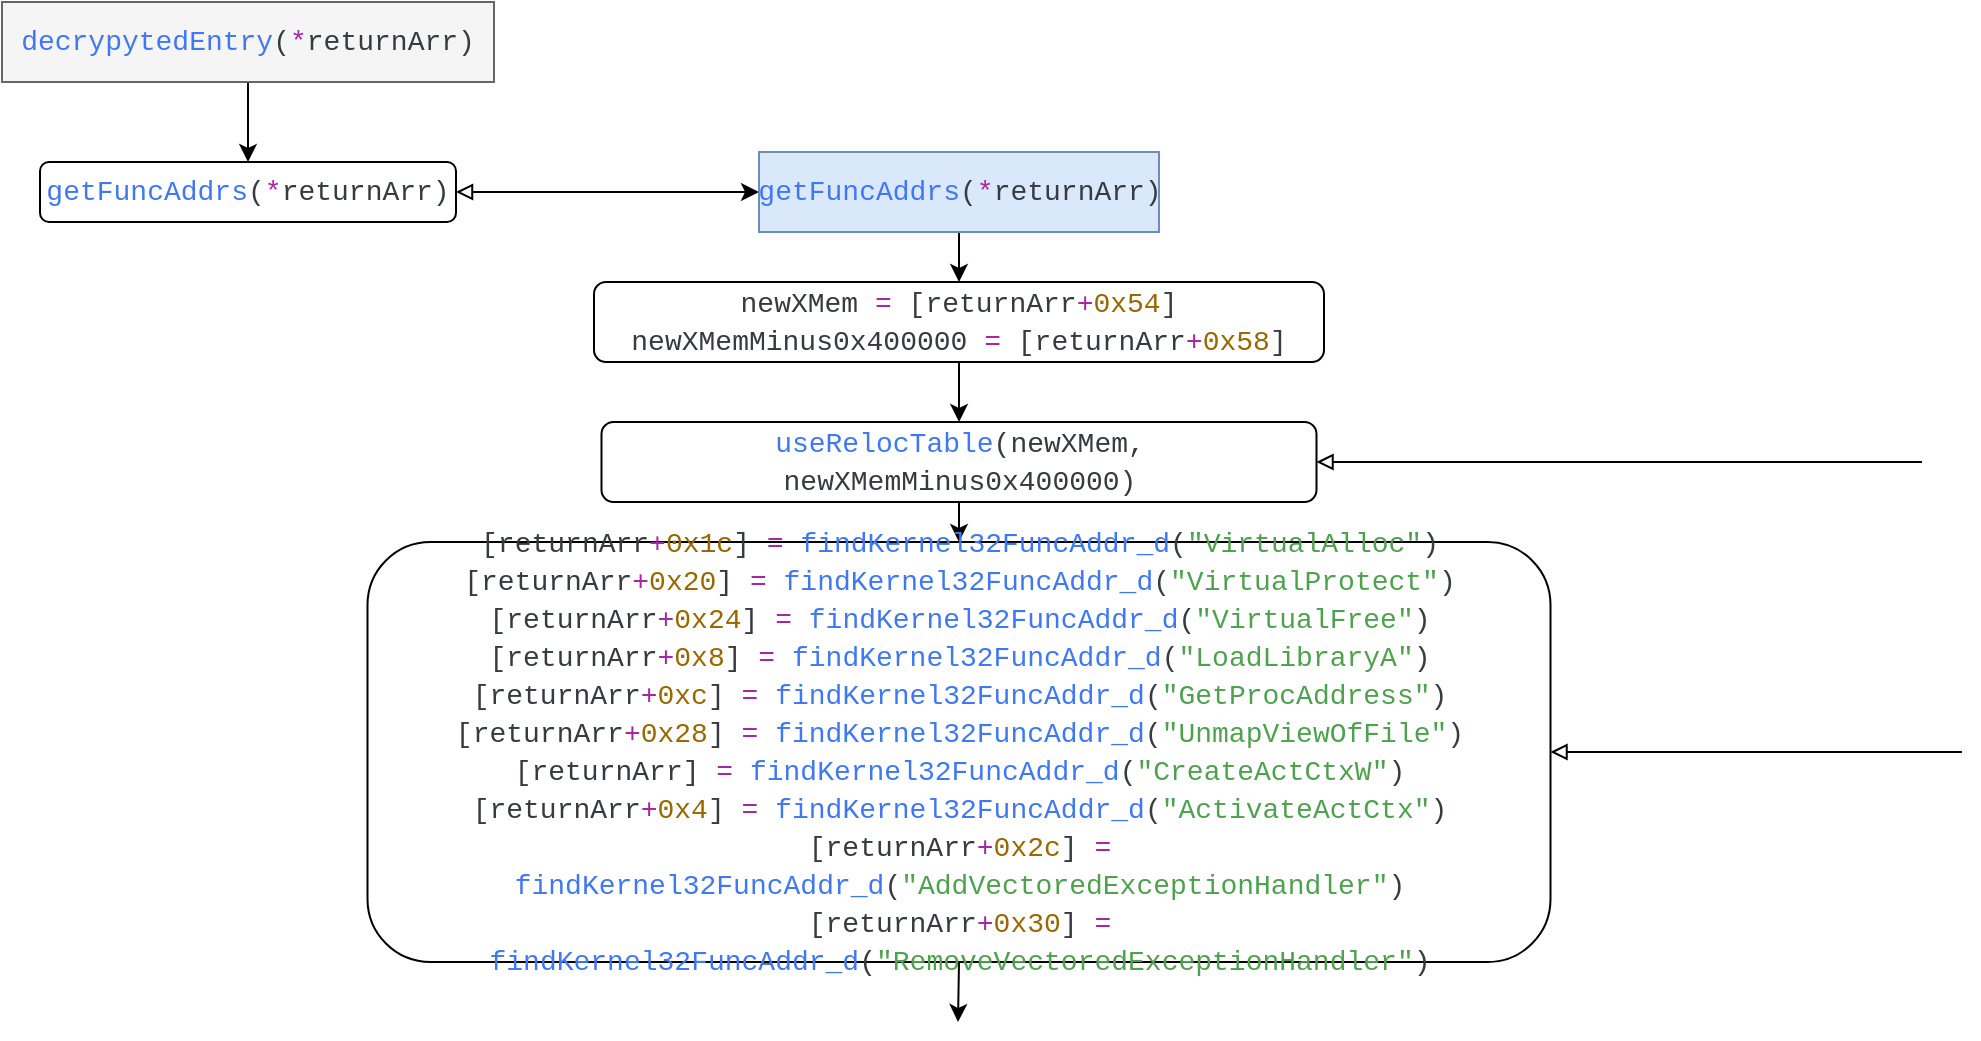 <mxfile version="22.1.7" type="onedrive">
  <diagram name="Page-1" id="AuytKJoPVcEYYgkYA83Z">
    <mxGraphModel grid="1" page="1" gridSize="10" guides="1" tooltips="1" connect="1" arrows="1" fold="1" pageScale="1" pageWidth="827" pageHeight="1169" math="0" shadow="0">
      <root>
        <mxCell id="0" />
        <mxCell id="1" parent="0" />
        <mxCell id="uaomao8XPvbiqf_VP6SC-1" style="edgeStyle=orthogonalEdgeStyle;rounded=0;orthogonalLoop=1;jettySize=auto;html=1;exitX=0.5;exitY=1;exitDx=0;exitDy=0;" edge="1" parent="1" source="uaomao8XPvbiqf_VP6SC-2" target="uaomao8XPvbiqf_VP6SC-4">
          <mxGeometry relative="1" as="geometry">
            <mxPoint x="253.143" y="400" as="targetPoint" />
          </mxGeometry>
        </mxCell>
        <mxCell id="uaomao8XPvbiqf_VP6SC-2" value="&lt;div style=&quot;color: rgb(56, 58, 66); font-family: Consolas, &amp;quot;Courier New&amp;quot;, monospace; font-size: 14px; line-height: 19px;&quot;&gt;&lt;div style=&quot;&quot;&gt;&lt;span style=&quot;color: rgb(64, 120, 242);&quot;&gt;decrypytedEntry&lt;/span&gt;(&lt;span style=&quot;color: rgb(166, 38, 164);&quot;&gt;*&lt;/span&gt;returnArr)&lt;br&gt;&lt;/div&gt;&lt;/div&gt;" style="rounded=0;whiteSpace=wrap;html=1;fillColor=#f5f5f5;strokeColor=#666666;fontColor=#333333;" vertex="1" parent="1">
          <mxGeometry x="130" y="290" width="246" height="40" as="geometry" />
        </mxCell>
        <mxCell id="uaomao8XPvbiqf_VP6SC-3" style="edgeStyle=orthogonalEdgeStyle;rounded=0;orthogonalLoop=1;jettySize=auto;html=1;exitX=1;exitY=0.5;exitDx=0;exitDy=0;entryX=0;entryY=0.5;entryDx=0;entryDy=0;startArrow=block;startFill=0;" edge="1" parent="1" source="uaomao8XPvbiqf_VP6SC-4" target="uaomao8XPvbiqf_VP6SC-6">
          <mxGeometry relative="1" as="geometry" />
        </mxCell>
        <mxCell id="uaomao8XPvbiqf_VP6SC-4" value="&lt;div style=&quot;color: rgb(56, 58, 66); font-family: Consolas, &amp;quot;Courier New&amp;quot;, monospace; font-size: 14px; line-height: 19px;&quot;&gt;&lt;div style=&quot;&quot;&gt;&lt;span style=&quot;color: rgb(64, 120, 242);&quot;&gt;getFuncAddrs&lt;/span&gt;(&lt;span style=&quot;color: rgb(166, 38, 164);&quot;&gt;*&lt;/span&gt;returnArr)&lt;/div&gt;&lt;/div&gt;" style="rounded=1;whiteSpace=wrap;html=1;" vertex="1" parent="1">
          <mxGeometry x="149" y="370" width="208" height="30" as="geometry" />
        </mxCell>
        <mxCell id="uaomao8XPvbiqf_VP6SC-5" style="edgeStyle=orthogonalEdgeStyle;rounded=0;orthogonalLoop=1;jettySize=auto;html=1;exitX=0.5;exitY=1;exitDx=0;exitDy=0;" edge="1" parent="1" source="uaomao8XPvbiqf_VP6SC-6" target="uaomao8XPvbiqf_VP6SC-8">
          <mxGeometry relative="1" as="geometry">
            <mxPoint x="506" y="470" as="targetPoint" />
          </mxGeometry>
        </mxCell>
        <mxCell id="uaomao8XPvbiqf_VP6SC-6" value="&lt;div style=&quot;color: rgb(56, 58, 66); font-family: Consolas, &amp;quot;Courier New&amp;quot;, monospace; font-size: 14px; line-height: 19px;&quot;&gt;&lt;div style=&quot;background-color: rgb(250, 250, 250);&quot;&gt;&lt;/div&gt;&lt;div style=&quot;&quot;&gt;&lt;span style=&quot;color: rgb(64, 120, 242);&quot;&gt;getFuncAddrs&lt;/span&gt;(&lt;span style=&quot;color: rgb(166, 38, 164);&quot;&gt;*&lt;/span&gt;returnArr)&lt;/div&gt;&lt;/div&gt;" style="rounded=0;whiteSpace=wrap;html=1;fillColor=#dae8fc;strokeColor=#6c8ebf;" vertex="1" parent="1">
          <mxGeometry x="508.5" y="365" width="200" height="40" as="geometry" />
        </mxCell>
        <mxCell id="uaomao8XPvbiqf_VP6SC-7" style="edgeStyle=orthogonalEdgeStyle;rounded=0;orthogonalLoop=1;jettySize=auto;html=1;" edge="1" parent="1" source="uaomao8XPvbiqf_VP6SC-8" target="uaomao8XPvbiqf_VP6SC-11">
          <mxGeometry relative="1" as="geometry">
            <mxPoint x="608.5" y="550" as="targetPoint" />
          </mxGeometry>
        </mxCell>
        <mxCell id="uaomao8XPvbiqf_VP6SC-8" value="&lt;div style=&quot;color: rgb(56, 58, 66); font-family: Consolas, &amp;quot;Courier New&amp;quot;, monospace; font-size: 14px; line-height: 19px;&quot;&gt;&lt;div style=&quot;background-color: rgb(250, 250, 250);&quot;&gt;&lt;/div&gt;&lt;div style=&quot;&quot;&gt;newXMem &lt;span style=&quot;color: rgb(166, 38, 164);&quot;&gt;=&lt;/span&gt; [returnArr&lt;span style=&quot;color: rgb(166, 38, 164);&quot;&gt;+&lt;/span&gt;&lt;span style=&quot;color: rgb(152, 104, 1);&quot;&gt;0x54&lt;/span&gt;]&lt;br&gt;&lt;/div&gt;&lt;div style=&quot;&quot;&gt;newXMemMinus0x400000 &lt;span style=&quot;color: #a626a4;&quot;&gt;=&lt;/span&gt; [returnArr&lt;span style=&quot;color: #a626a4;&quot;&gt;+&lt;/span&gt;&lt;span style=&quot;color: #986801;&quot;&gt;0x58&lt;/span&gt;]&lt;/div&gt;&lt;/div&gt;" style="rounded=1;whiteSpace=wrap;html=1;" vertex="1" parent="1">
          <mxGeometry x="426" y="430" width="365" height="40" as="geometry" />
        </mxCell>
        <mxCell id="uaomao8XPvbiqf_VP6SC-9" style="edgeStyle=orthogonalEdgeStyle;rounded=0;orthogonalLoop=1;jettySize=auto;html=1;exitX=1;exitY=0.5;exitDx=0;exitDy=0;startArrow=block;startFill=0;entryX=0;entryY=0.5;entryDx=0;entryDy=0;endArrow=none;endFill=0;" edge="1" parent="1" source="uaomao8XPvbiqf_VP6SC-11">
          <mxGeometry relative="1" as="geometry">
            <mxPoint x="1090" y="520" as="targetPoint" />
          </mxGeometry>
        </mxCell>
        <mxCell id="uaomao8XPvbiqf_VP6SC-10" style="edgeStyle=orthogonalEdgeStyle;rounded=0;orthogonalLoop=1;jettySize=auto;html=1;exitX=0.5;exitY=1;exitDx=0;exitDy=0;" edge="1" parent="1" source="uaomao8XPvbiqf_VP6SC-11" target="uaomao8XPvbiqf_VP6SC-14">
          <mxGeometry relative="1" as="geometry">
            <mxPoint x="608.588" y="590" as="targetPoint" />
          </mxGeometry>
        </mxCell>
        <mxCell id="uaomao8XPvbiqf_VP6SC-11" value="&lt;div style=&quot;color: rgb(56, 58, 66); font-family: Consolas, &amp;quot;Courier New&amp;quot;, monospace; font-size: 14px; line-height: 19px;&quot;&gt;&lt;div style=&quot;background-color: rgb(250, 250, 250);&quot;&gt;&lt;/div&gt;&lt;div style=&quot;line-height: 19px;&quot;&gt;&lt;div style=&quot;background-color: rgb(250, 250, 250);&quot;&gt;&lt;/div&gt;&lt;div style=&quot;&quot;&gt;&lt;span style=&quot;color: rgb(64, 120, 242);&quot;&gt;useRelocTable&lt;/span&gt;(newXMem, newXMemMinus0x400000)&lt;/div&gt;&lt;/div&gt;&lt;/div&gt;" style="rounded=1;whiteSpace=wrap;html=1;" vertex="1" parent="1">
          <mxGeometry x="429.75" y="500" width="357.5" height="40" as="geometry" />
        </mxCell>
        <mxCell id="uaomao8XPvbiqf_VP6SC-12" style="edgeStyle=orthogonalEdgeStyle;rounded=0;orthogonalLoop=1;jettySize=auto;html=1;exitX=1;exitY=0.5;exitDx=0;exitDy=0;startArrow=block;startFill=0;endArrow=none;endFill=0;" edge="1" parent="1" source="uaomao8XPvbiqf_VP6SC-14">
          <mxGeometry relative="1" as="geometry">
            <mxPoint x="1110" y="665" as="targetPoint" />
          </mxGeometry>
        </mxCell>
        <mxCell id="uaomao8XPvbiqf_VP6SC-13" style="edgeStyle=orthogonalEdgeStyle;rounded=0;orthogonalLoop=1;jettySize=auto;html=1;exitX=0.5;exitY=1;exitDx=0;exitDy=0;" edge="1" parent="1" source="uaomao8XPvbiqf_VP6SC-14">
          <mxGeometry relative="1" as="geometry">
            <mxPoint x="608" y="800" as="targetPoint" />
          </mxGeometry>
        </mxCell>
        <mxCell id="uaomao8XPvbiqf_VP6SC-14" value="&lt;div style=&quot;color: rgb(56, 58, 66); font-family: Consolas, &amp;quot;Courier New&amp;quot;, monospace; font-size: 14px; line-height: 19px;&quot;&gt;&lt;div style=&quot;&quot;&gt;&lt;span style=&quot;background-color: initial;&quot;&gt;[returnArr&lt;/span&gt;&lt;span style=&quot;background-color: initial; color: rgb(166, 38, 164);&quot;&gt;+&lt;/span&gt;&lt;span style=&quot;background-color: initial; color: rgb(152, 104, 1);&quot;&gt;0x1c&lt;/span&gt;&lt;span style=&quot;background-color: initial;&quot;&gt;] &lt;/span&gt;&lt;span style=&quot;background-color: initial; color: rgb(166, 38, 164);&quot;&gt;=&lt;/span&gt;&lt;span style=&quot;background-color: initial;&quot;&gt; &lt;/span&gt;&lt;span style=&quot;background-color: initial; color: rgb(64, 120, 242);&quot;&gt;findKernel32FuncAddr_d&lt;/span&gt;&lt;span style=&quot;background-color: initial;&quot;&gt;(&lt;/span&gt;&lt;span style=&quot;background-color: initial; color: rgb(80, 161, 79);&quot;&gt;&quot;VirtualAlloc&quot;&lt;/span&gt;&lt;span style=&quot;background-color: initial;&quot;&gt;)&lt;/span&gt;&lt;br&gt;&lt;/div&gt;&lt;div style=&quot;&quot;&gt;[returnArr&lt;span style=&quot;color: #a626a4;&quot;&gt;+&lt;/span&gt;&lt;span style=&quot;color: #986801;&quot;&gt;0x20&lt;/span&gt;] &lt;span style=&quot;color: #a626a4;&quot;&gt;=&lt;/span&gt; &lt;span style=&quot;color: #4078f2;&quot;&gt;findKernel32FuncAddr_d&lt;/span&gt;(&lt;span style=&quot;color: #50a14f;&quot;&gt;&quot;VirtualProtect&quot;&lt;/span&gt;)&lt;/div&gt;&lt;div style=&quot;&quot;&gt;[returnArr&lt;span style=&quot;color: #a626a4;&quot;&gt;+&lt;/span&gt;&lt;span style=&quot;color: #986801;&quot;&gt;0x24&lt;/span&gt;] &lt;span style=&quot;color: #a626a4;&quot;&gt;=&lt;/span&gt; &lt;span style=&quot;color: #4078f2;&quot;&gt;findKernel32FuncAddr_d&lt;/span&gt;(&lt;span style=&quot;color: #50a14f;&quot;&gt;&quot;VirtualFree&quot;&lt;/span&gt;)&lt;/div&gt;&lt;div style=&quot;&quot;&gt;[returnArr&lt;span style=&quot;color: #a626a4;&quot;&gt;+&lt;/span&gt;&lt;span style=&quot;color: #986801;&quot;&gt;0x8&lt;/span&gt;] &lt;span style=&quot;color: #a626a4;&quot;&gt;=&lt;/span&gt; &lt;span style=&quot;color: #4078f2;&quot;&gt;findKernel32FuncAddr_d&lt;/span&gt;(&lt;span style=&quot;color: #50a14f;&quot;&gt;&quot;LoadLibraryA&quot;&lt;/span&gt;)&lt;/div&gt;&lt;div style=&quot;&quot;&gt;[returnArr&lt;span style=&quot;color: #a626a4;&quot;&gt;+&lt;/span&gt;&lt;span style=&quot;color: #986801;&quot;&gt;0xc&lt;/span&gt;] &lt;span style=&quot;color: #a626a4;&quot;&gt;=&lt;/span&gt; &lt;span style=&quot;color: #4078f2;&quot;&gt;findKernel32FuncAddr_d&lt;/span&gt;(&lt;span style=&quot;color: #50a14f;&quot;&gt;&quot;GetProcAddress&quot;&lt;/span&gt;)&lt;/div&gt;&lt;div style=&quot;&quot;&gt;[returnArr&lt;span style=&quot;color: #a626a4;&quot;&gt;+&lt;/span&gt;&lt;span style=&quot;color: #986801;&quot;&gt;0x28&lt;/span&gt;] &lt;span style=&quot;color: #a626a4;&quot;&gt;=&lt;/span&gt; &lt;span style=&quot;color: #4078f2;&quot;&gt;findKernel32FuncAddr_d&lt;/span&gt;(&lt;span style=&quot;color: #50a14f;&quot;&gt;&quot;UnmapViewOfFile&quot;&lt;/span&gt;)&lt;/div&gt;&lt;div style=&quot;&quot;&gt;[returnArr] &lt;span style=&quot;color: #a626a4;&quot;&gt;=&lt;/span&gt; &lt;span style=&quot;color: #4078f2;&quot;&gt;findKernel32FuncAddr_d&lt;/span&gt;(&lt;span style=&quot;color: #50a14f;&quot;&gt;&quot;CreateActCtxW&quot;&lt;/span&gt;)&lt;/div&gt;&lt;div style=&quot;&quot;&gt;[returnArr&lt;span style=&quot;color: #a626a4;&quot;&gt;+&lt;/span&gt;&lt;span style=&quot;color: #986801;&quot;&gt;0x4&lt;/span&gt;] &lt;span style=&quot;color: #a626a4;&quot;&gt;=&lt;/span&gt; &lt;span style=&quot;color: #4078f2;&quot;&gt;findKernel32FuncAddr_d&lt;/span&gt;(&lt;span style=&quot;color: #50a14f;&quot;&gt;&quot;ActivateActCtx&quot;&lt;/span&gt;)&lt;/div&gt;&lt;div style=&quot;&quot;&gt;[returnArr&lt;span style=&quot;color: #a626a4;&quot;&gt;+&lt;/span&gt;&lt;span style=&quot;color: #986801;&quot;&gt;0x2c&lt;/span&gt;] &lt;span style=&quot;color: #a626a4;&quot;&gt;=&lt;/span&gt; &lt;span style=&quot;color: #4078f2;&quot;&gt;findKernel32FuncAddr_d&lt;/span&gt;(&lt;span style=&quot;color: #50a14f;&quot;&gt;&quot;AddVectoredExceptionHandler&quot;&lt;/span&gt;)&lt;/div&gt;&lt;div style=&quot;&quot;&gt;[returnArr&lt;span style=&quot;color: #a626a4;&quot;&gt;+&lt;/span&gt;&lt;span style=&quot;color: #986801;&quot;&gt;0x30&lt;/span&gt;] &lt;span style=&quot;color: #a626a4;&quot;&gt;=&lt;/span&gt; &lt;span style=&quot;color: #4078f2;&quot;&gt;findKernel32FuncAddr_d&lt;/span&gt;(&lt;span style=&quot;color: #50a14f;&quot;&gt;&quot;RemoveVectoredExceptionHandler&quot;&lt;/span&gt;)&lt;/div&gt;&lt;/div&gt;" style="rounded=1;whiteSpace=wrap;html=1;" vertex="1" parent="1">
          <mxGeometry x="312.75" y="560" width="591.5" height="210" as="geometry" />
        </mxCell>
      </root>
    </mxGraphModel>
  </diagram>
</mxfile>
